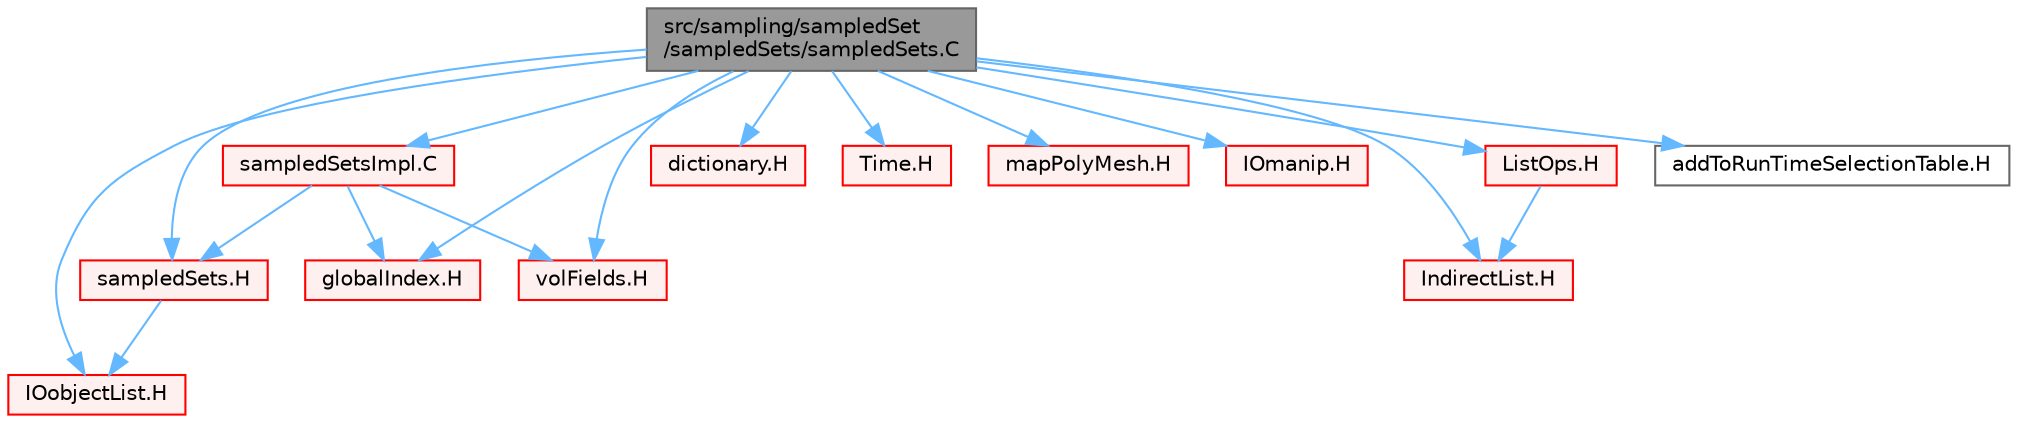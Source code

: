 digraph "src/sampling/sampledSet/sampledSets/sampledSets.C"
{
 // LATEX_PDF_SIZE
  bgcolor="transparent";
  edge [fontname=Helvetica,fontsize=10,labelfontname=Helvetica,labelfontsize=10];
  node [fontname=Helvetica,fontsize=10,shape=box,height=0.2,width=0.4];
  Node1 [id="Node000001",label="src/sampling/sampledSet\l/sampledSets/sampledSets.C",height=0.2,width=0.4,color="gray40", fillcolor="grey60", style="filled", fontcolor="black",tooltip=" "];
  Node1 -> Node2 [id="edge1_Node000001_Node000002",color="steelblue1",style="solid",tooltip=" "];
  Node2 [id="Node000002",label="sampledSets.H",height=0.2,width=0.4,color="red", fillcolor="#FFF0F0", style="filled",URL="$sampledSets_8H.html",tooltip=" "];
  Node2 -> Node355 [id="edge2_Node000002_Node000355",color="steelblue1",style="solid",tooltip=" "];
  Node355 [id="Node000355",label="IOobjectList.H",height=0.2,width=0.4,color="red", fillcolor="#FFF0F0", style="filled",URL="$IOobjectList_8H.html",tooltip=" "];
  Node1 -> Node165 [id="edge3_Node000001_Node000165",color="steelblue1",style="solid",tooltip=" "];
  Node165 [id="Node000165",label="dictionary.H",height=0.2,width=0.4,color="red", fillcolor="#FFF0F0", style="filled",URL="$dictionary_8H.html",tooltip=" "];
  Node1 -> Node100 [id="edge4_Node000001_Node000100",color="steelblue1",style="solid",tooltip=" "];
  Node100 [id="Node000100",label="Time.H",height=0.2,width=0.4,color="red", fillcolor="#FFF0F0", style="filled",URL="$Time_8H.html",tooltip=" "];
  Node1 -> Node357 [id="edge5_Node000001_Node000357",color="steelblue1",style="solid",tooltip=" "];
  Node357 [id="Node000357",label="globalIndex.H",height=0.2,width=0.4,color="red", fillcolor="#FFF0F0", style="filled",URL="$globalIndex_8H.html",tooltip=" "];
  Node1 -> Node362 [id="edge6_Node000001_Node000362",color="steelblue1",style="solid",tooltip=" "];
  Node362 [id="Node000362",label="volFields.H",height=0.2,width=0.4,color="red", fillcolor="#FFF0F0", style="filled",URL="$volFields_8H.html",tooltip=" "];
  Node1 -> Node427 [id="edge7_Node000001_Node000427",color="steelblue1",style="solid",tooltip=" "];
  Node427 [id="Node000427",label="mapPolyMesh.H",height=0.2,width=0.4,color="red", fillcolor="#FFF0F0", style="filled",URL="$mapPolyMesh_8H.html",tooltip=" "];
  Node1 -> Node430 [id="edge8_Node000001_Node000430",color="steelblue1",style="solid",tooltip=" "];
  Node430 [id="Node000430",label="IOmanip.H",height=0.2,width=0.4,color="red", fillcolor="#FFF0F0", style="filled",URL="$IOmanip_8H.html",tooltip="Istream and Ostream manipulators taking arguments."];
  Node1 -> Node355 [id="edge9_Node000001_Node000355",color="steelblue1",style="solid",tooltip=" "];
  Node1 -> Node117 [id="edge10_Node000001_Node000117",color="steelblue1",style="solid",tooltip=" "];
  Node117 [id="Node000117",label="IndirectList.H",height=0.2,width=0.4,color="red", fillcolor="#FFF0F0", style="filled",URL="$IndirectList_8H.html",tooltip=" "];
  Node1 -> Node200 [id="edge11_Node000001_Node000200",color="steelblue1",style="solid",tooltip=" "];
  Node200 [id="Node000200",label="ListOps.H",height=0.2,width=0.4,color="red", fillcolor="#FFF0F0", style="filled",URL="$ListOps_8H.html",tooltip="Various functions to operate on Lists."];
  Node200 -> Node117 [id="edge12_Node000200_Node000117",color="steelblue1",style="solid",tooltip=" "];
  Node1 -> Node431 [id="edge13_Node000001_Node000431",color="steelblue1",style="solid",tooltip=" "];
  Node431 [id="Node000431",label="addToRunTimeSelectionTable.H",height=0.2,width=0.4,color="grey40", fillcolor="white", style="filled",URL="$addToRunTimeSelectionTable_8H.html",tooltip="Macros for easy insertion into run-time selection tables."];
  Node1 -> Node432 [id="edge14_Node000001_Node000432",color="steelblue1",style="solid",tooltip=" "];
  Node432 [id="Node000432",label="sampledSetsImpl.C",height=0.2,width=0.4,color="red", fillcolor="#FFF0F0", style="filled",URL="$sampledSetsImpl_8C.html",tooltip=" "];
  Node432 -> Node2 [id="edge15_Node000432_Node000002",color="steelblue1",style="solid",tooltip=" "];
  Node432 -> Node357 [id="edge16_Node000432_Node000357",color="steelblue1",style="solid",tooltip=" "];
  Node432 -> Node362 [id="edge17_Node000432_Node000362",color="steelblue1",style="solid",tooltip=" "];
}

